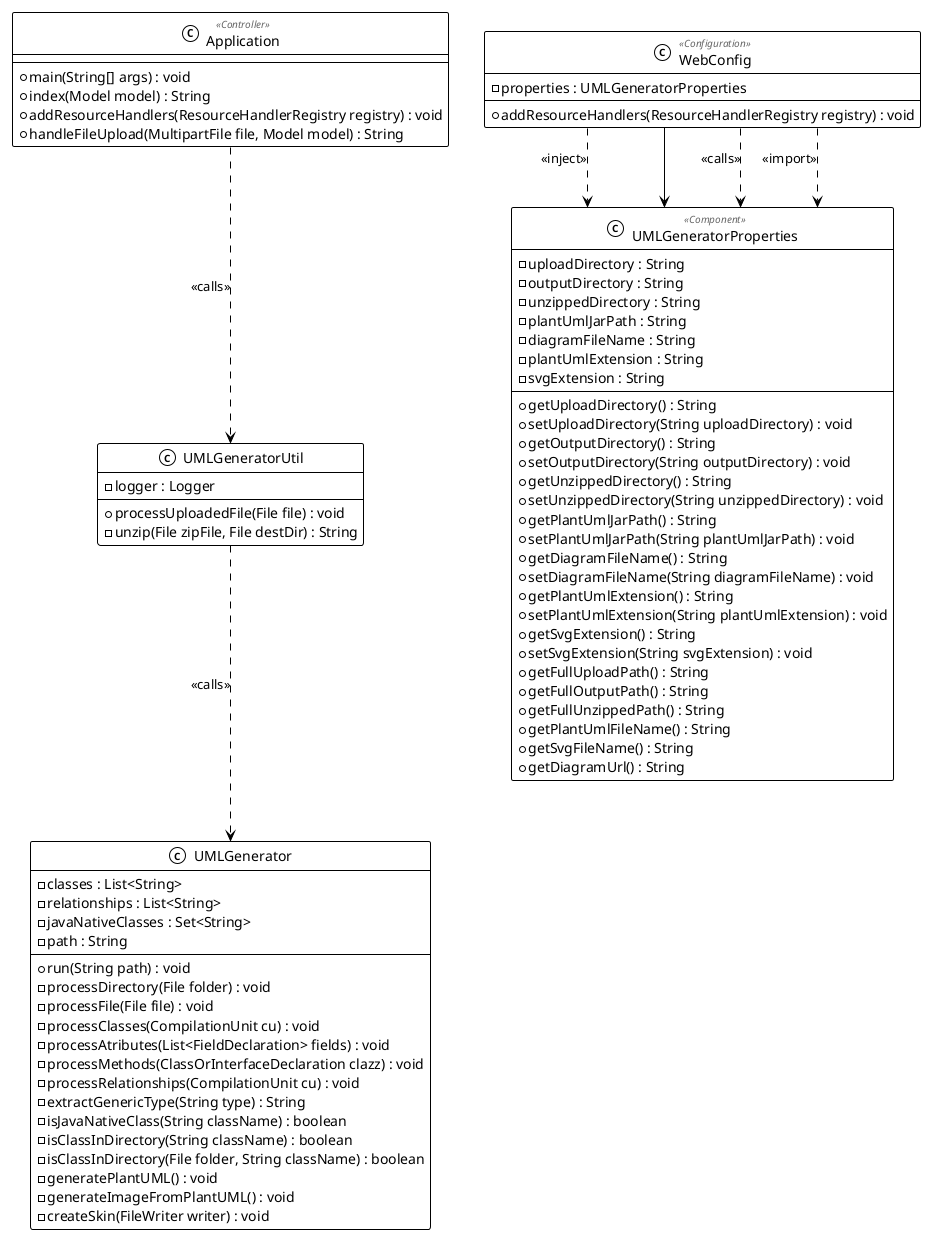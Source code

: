 @startuml diagrama
!theme mono
skinparam linetype ortho
skinparam monochrome true
class Application <<Controller>> {
+ main(String[] args) : void
+ index(Model model) : String
+ addResourceHandlers(ResourceHandlerRegistry registry) : void
+ handleFileUpload(MultipartFile file, Model model) : String
}
class UMLGenerator {
- classes : List<String>
- relationships : List<String>
- javaNativeClasses : Set<String>
- path : String
+ run(String path) : void
- processDirectory(File folder) : void
- processFile(File file) : void
- processClasses(CompilationUnit cu) : void
- processAtributes(List<FieldDeclaration> fields) : void
- processMethods(ClassOrInterfaceDeclaration clazz) : void
- processRelationships(CompilationUnit cu) : void
- extractGenericType(String type) : String
- isJavaNativeClass(String className) : boolean
- isClassInDirectory(String className) : boolean
- isClassInDirectory(File folder, String className) : boolean
- generatePlantUML() : void
- generateImageFromPlantUML() : void
- createSkin(FileWriter writer) : void
}
class UMLGeneratorProperties <<Component>> {
- uploadDirectory : String
- outputDirectory : String
- unzippedDirectory : String
- plantUmlJarPath : String
- diagramFileName : String
- plantUmlExtension : String
- svgExtension : String
+ getUploadDirectory() : String
+ setUploadDirectory(String uploadDirectory) : void
+ getOutputDirectory() : String
+ setOutputDirectory(String outputDirectory) : void
+ getUnzippedDirectory() : String
+ setUnzippedDirectory(String unzippedDirectory) : void
+ getPlantUmlJarPath() : String
+ setPlantUmlJarPath(String plantUmlJarPath) : void
+ getDiagramFileName() : String
+ setDiagramFileName(String diagramFileName) : void
+ getPlantUmlExtension() : String
+ setPlantUmlExtension(String plantUmlExtension) : void
+ getSvgExtension() : String
+ setSvgExtension(String svgExtension) : void
+ getFullUploadPath() : String
+ getFullOutputPath() : String
+ getFullUnzippedPath() : String
+ getPlantUmlFileName() : String
+ getSvgFileName() : String
+ getDiagramUrl() : String
}
class UMLGeneratorUtil {
- logger : Logger
+ processUploadedFile(File file) : void
- unzip(File zipFile, File destDir) : String
}
class WebConfig <<Configuration>> {
- properties : UMLGeneratorProperties
+ addResourceHandlers(ResourceHandlerRegistry registry) : void
}
Application ..> UMLGeneratorUtil : <<calls>>
UMLGeneratorUtil ..> UMLGenerator : <<calls>>
WebConfig ..> UMLGeneratorProperties : <<inject>>
WebConfig --> UMLGeneratorProperties
WebConfig ..> UMLGeneratorProperties : <<calls>>
WebConfig ..> UMLGeneratorProperties : <<import>>
@enduml
